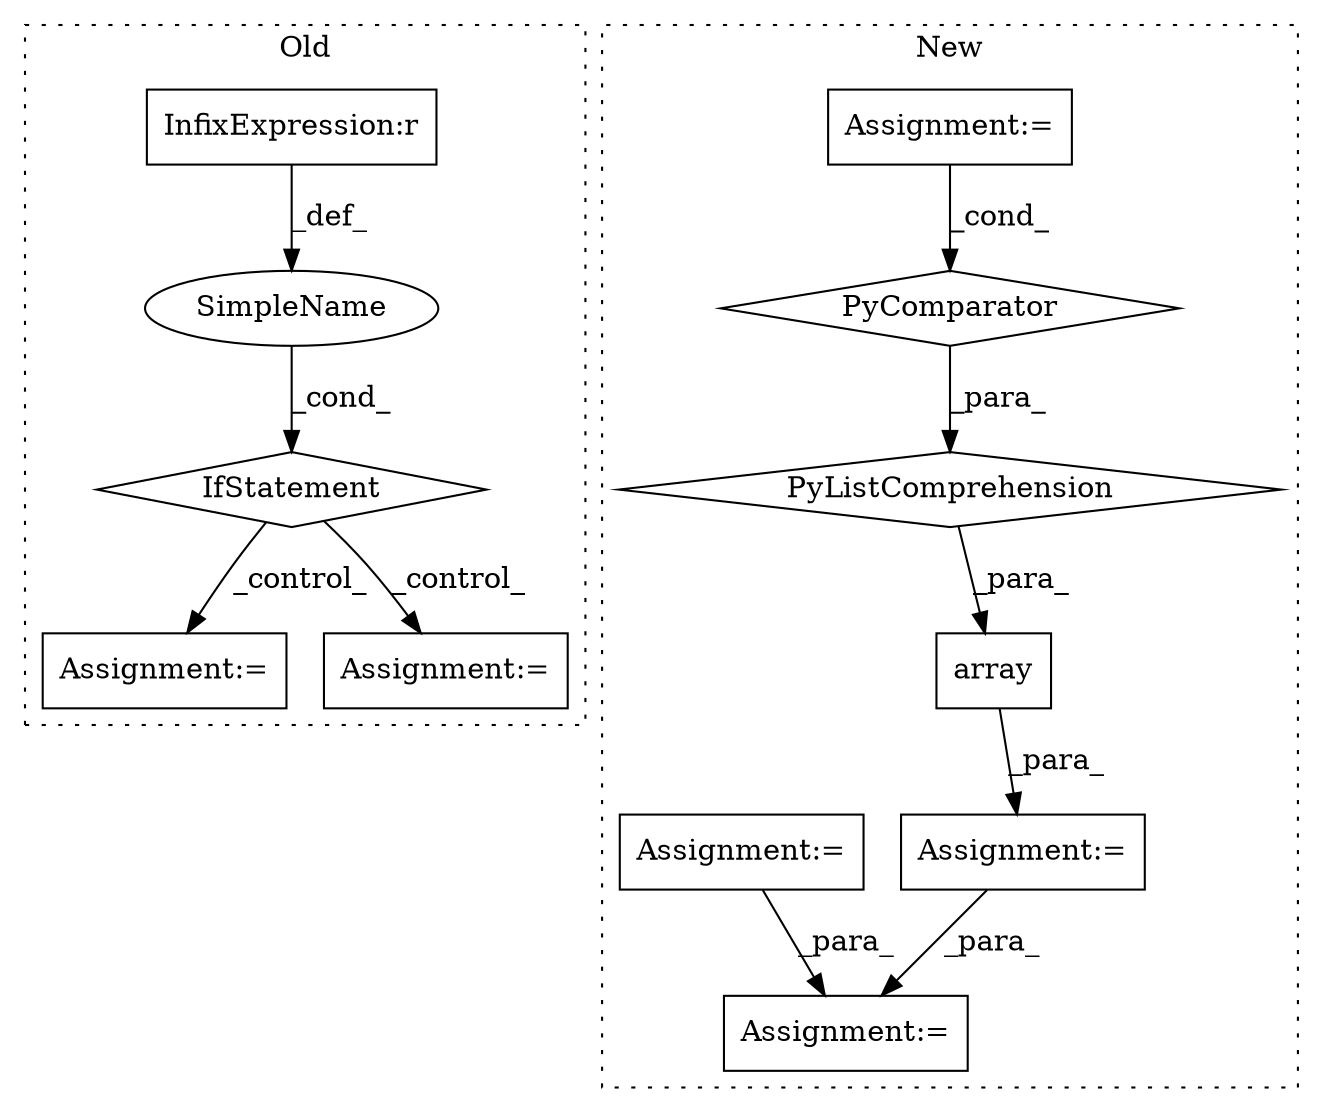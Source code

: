 digraph G {
subgraph cluster0 {
1 [label="IfStatement" a="25" s="2862,2885" l="4,2" shape="diamond"];
4 [label="Assignment:=" a="7" s="3212" l="1" shape="box"];
5 [label="SimpleName" a="42" s="" l="" shape="ellipse"];
6 [label="InfixExpression:r" a="27" s="2877" l="4" shape="box"];
9 [label="Assignment:=" a="7" s="3156" l="1" shape="box"];
label = "Old";
style="dotted";
}
subgraph cluster1 {
2 [label="array" a="32" s="2783,2917" l="19,-5" shape="box"];
3 [label="Assignment:=" a="7" s="2776" l="1" shape="box"];
7 [label="Assignment:=" a="7" s="2875" l="34" shape="box"];
8 [label="Assignment:=" a="7" s="2987" l="1" shape="box"];
10 [label="PyListComprehension" a="109" s="2802" l="115" shape="diamond"];
11 [label="PyComparator" a="113" s="2875" l="34" shape="diamond"];
12 [label="Assignment:=" a="7" s="2627" l="1" shape="box"];
label = "New";
style="dotted";
}
1 -> 4 [label="_control_"];
1 -> 9 [label="_control_"];
2 -> 3 [label="_para_"];
3 -> 8 [label="_para_"];
5 -> 1 [label="_cond_"];
6 -> 5 [label="_def_"];
7 -> 11 [label="_cond_"];
10 -> 2 [label="_para_"];
11 -> 10 [label="_para_"];
12 -> 8 [label="_para_"];
}